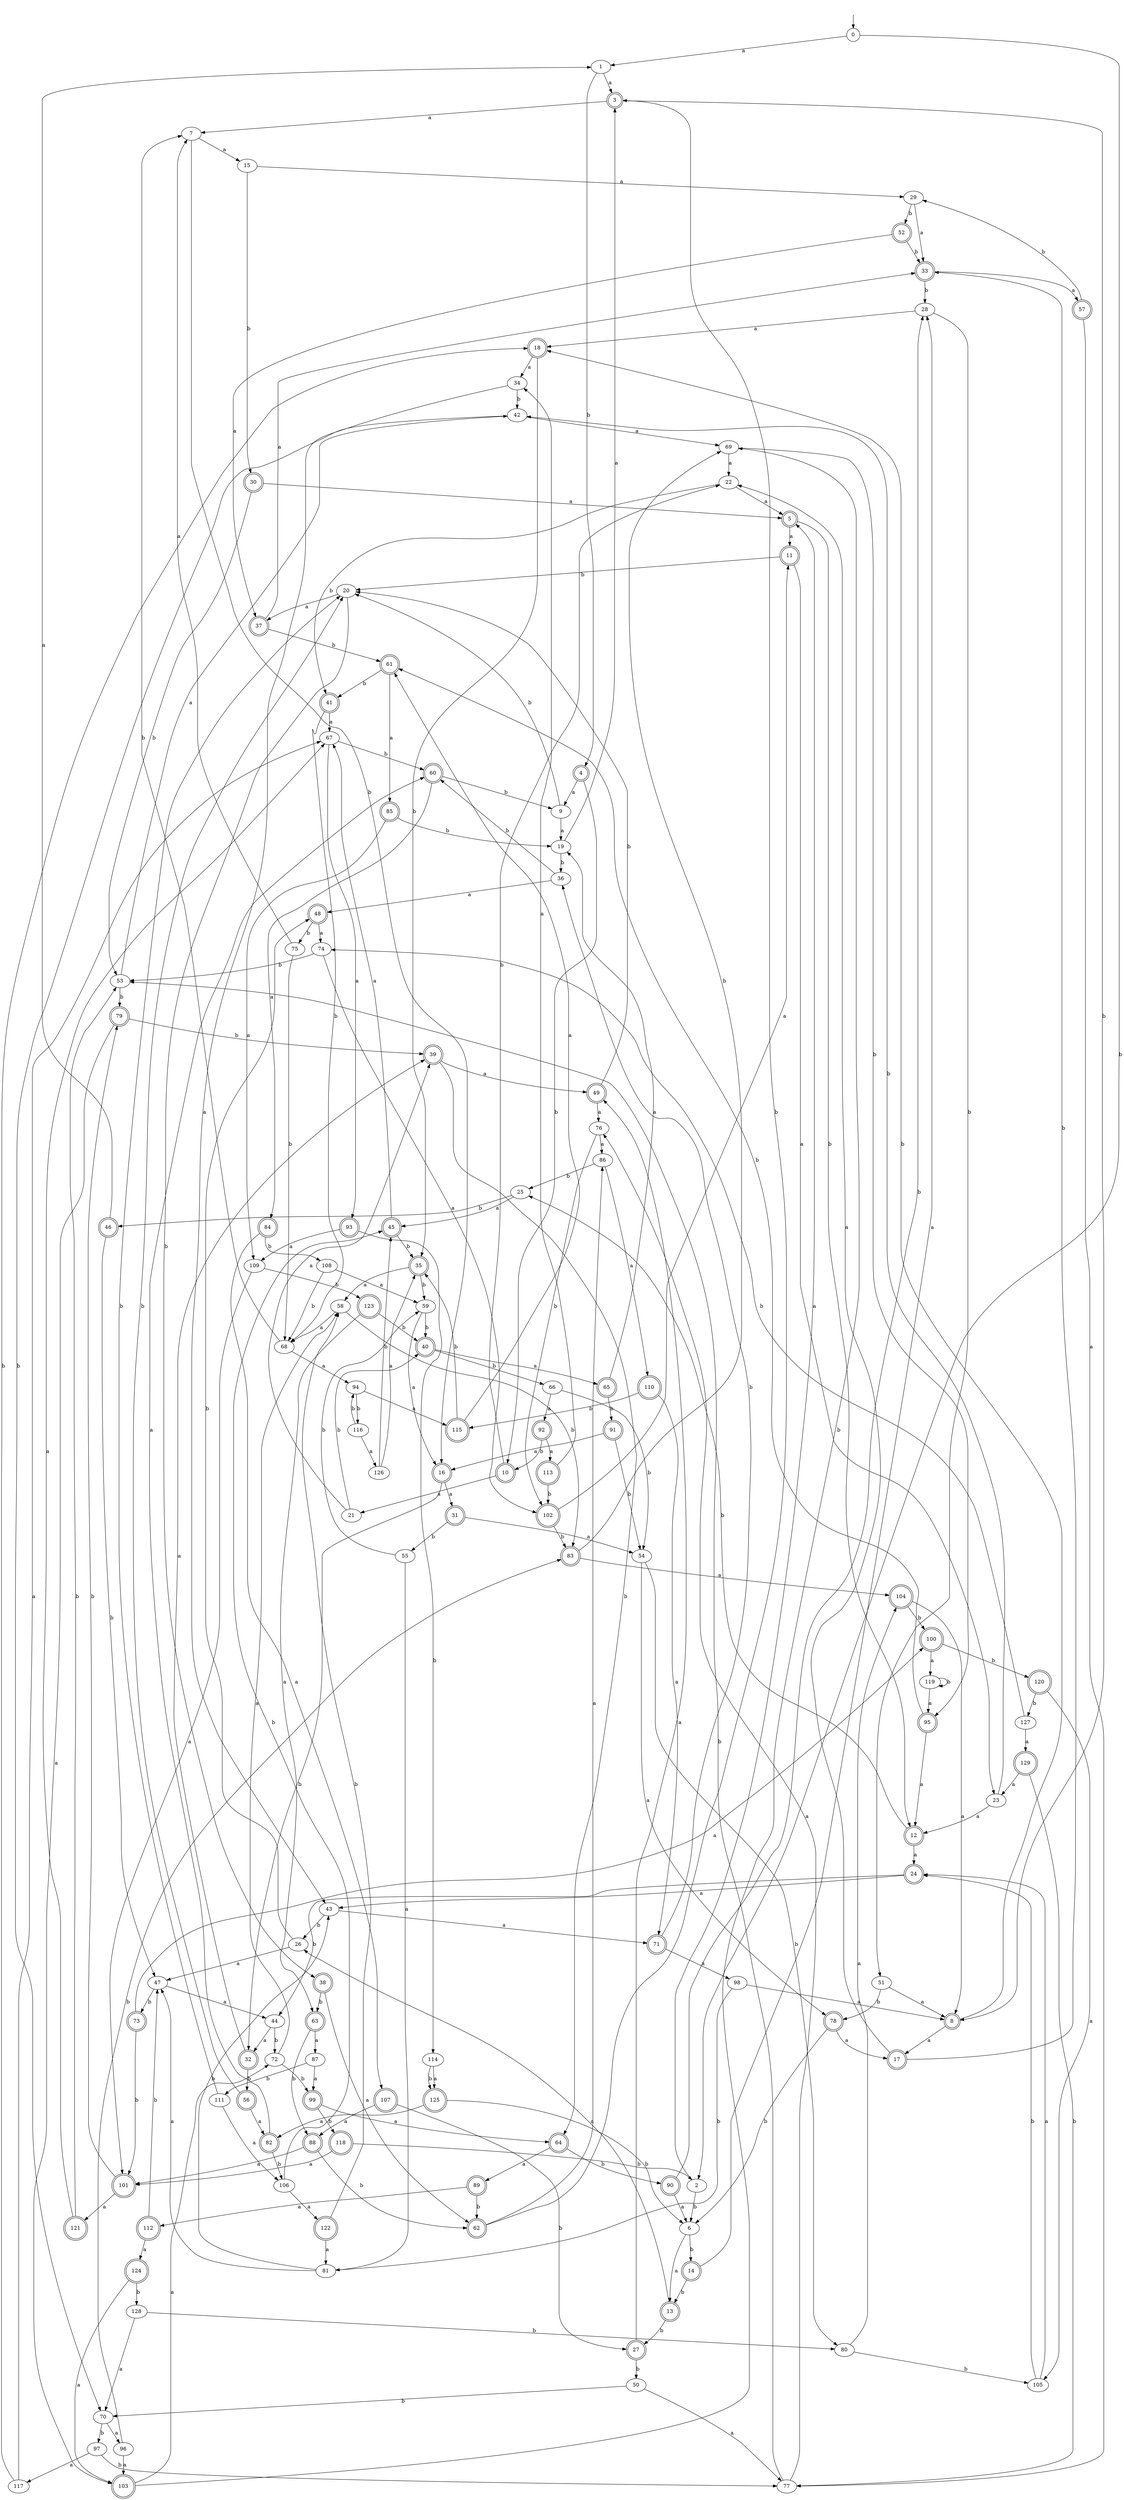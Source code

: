 digraph RandomDFA {
  __start0 [label="", shape=none];
  __start0 -> 0 [label=""];
  0 [shape=circle]
  0 -> 1 [label="a"]
  0 -> 2 [label="b"]
  1
  1 -> 3 [label="a"]
  1 -> 4 [label="b"]
  2
  2 -> 5 [label="a"]
  2 -> 6 [label="b"]
  3 [shape=doublecircle]
  3 -> 7 [label="a"]
  3 -> 8 [label="b"]
  4 [shape=doublecircle]
  4 -> 9 [label="a"]
  4 -> 10 [label="b"]
  5 [shape=doublecircle]
  5 -> 11 [label="a"]
  5 -> 12 [label="b"]
  6
  6 -> 13 [label="a"]
  6 -> 14 [label="b"]
  7
  7 -> 15 [label="a"]
  7 -> 16 [label="b"]
  8 [shape=doublecircle]
  8 -> 17 [label="a"]
  8 -> 18 [label="b"]
  9
  9 -> 19 [label="a"]
  9 -> 20 [label="b"]
  10 [shape=doublecircle]
  10 -> 21 [label="a"]
  10 -> 22 [label="b"]
  11 [shape=doublecircle]
  11 -> 23 [label="a"]
  11 -> 20 [label="b"]
  12 [shape=doublecircle]
  12 -> 24 [label="a"]
  12 -> 25 [label="b"]
  13 [shape=doublecircle]
  13 -> 26 [label="a"]
  13 -> 27 [label="b"]
  14 [shape=doublecircle]
  14 -> 28 [label="a"]
  14 -> 13 [label="b"]
  15
  15 -> 29 [label="a"]
  15 -> 30 [label="b"]
  16 [shape=doublecircle]
  16 -> 31 [label="a"]
  16 -> 32 [label="b"]
  17 [shape=doublecircle]
  17 -> 22 [label="a"]
  17 -> 33 [label="b"]
  18 [shape=doublecircle]
  18 -> 34 [label="a"]
  18 -> 35 [label="b"]
  19
  19 -> 3 [label="a"]
  19 -> 36 [label="b"]
  20
  20 -> 37 [label="a"]
  20 -> 38 [label="b"]
  21
  21 -> 39 [label="a"]
  21 -> 40 [label="b"]
  22
  22 -> 5 [label="a"]
  22 -> 41 [label="b"]
  23
  23 -> 12 [label="a"]
  23 -> 42 [label="b"]
  24 [shape=doublecircle]
  24 -> 43 [label="a"]
  24 -> 44 [label="b"]
  25
  25 -> 45 [label="a"]
  25 -> 46 [label="b"]
  26
  26 -> 47 [label="a"]
  26 -> 48 [label="b"]
  27 [shape=doublecircle]
  27 -> 49 [label="a"]
  27 -> 50 [label="b"]
  28
  28 -> 18 [label="a"]
  28 -> 51 [label="b"]
  29
  29 -> 33 [label="a"]
  29 -> 52 [label="b"]
  30 [shape=doublecircle]
  30 -> 5 [label="a"]
  30 -> 53 [label="b"]
  31 [shape=doublecircle]
  31 -> 54 [label="a"]
  31 -> 55 [label="b"]
  32 [shape=doublecircle]
  32 -> 39 [label="a"]
  32 -> 56 [label="b"]
  33 [shape=doublecircle]
  33 -> 57 [label="a"]
  33 -> 28 [label="b"]
  34
  34 -> 43 [label="a"]
  34 -> 42 [label="b"]
  35 [shape=doublecircle]
  35 -> 58 [label="a"]
  35 -> 59 [label="b"]
  36
  36 -> 48 [label="a"]
  36 -> 60 [label="b"]
  37 [shape=doublecircle]
  37 -> 33 [label="a"]
  37 -> 61 [label="b"]
  38 [shape=doublecircle]
  38 -> 62 [label="a"]
  38 -> 63 [label="b"]
  39 [shape=doublecircle]
  39 -> 49 [label="a"]
  39 -> 64 [label="b"]
  40 [shape=doublecircle]
  40 -> 65 [label="a"]
  40 -> 66 [label="b"]
  41 [shape=doublecircle]
  41 -> 67 [label="a"]
  41 -> 68 [label="b"]
  42
  42 -> 69 [label="a"]
  42 -> 70 [label="b"]
  43
  43 -> 71 [label="a"]
  43 -> 26 [label="b"]
  44
  44 -> 32 [label="a"]
  44 -> 72 [label="b"]
  45 [shape=doublecircle]
  45 -> 67 [label="a"]
  45 -> 35 [label="b"]
  46 [shape=doublecircle]
  46 -> 1 [label="a"]
  46 -> 47 [label="b"]
  47
  47 -> 44 [label="a"]
  47 -> 73 [label="b"]
  48 [shape=doublecircle]
  48 -> 74 [label="a"]
  48 -> 75 [label="b"]
  49 [shape=doublecircle]
  49 -> 76 [label="a"]
  49 -> 20 [label="b"]
  50
  50 -> 77 [label="a"]
  50 -> 70 [label="b"]
  51
  51 -> 8 [label="a"]
  51 -> 78 [label="b"]
  52 [shape=doublecircle]
  52 -> 37 [label="a"]
  52 -> 33 [label="b"]
  53
  53 -> 42 [label="a"]
  53 -> 79 [label="b"]
  54
  54 -> 78 [label="a"]
  54 -> 80 [label="b"]
  55
  55 -> 81 [label="a"]
  55 -> 59 [label="b"]
  56 [shape=doublecircle]
  56 -> 82 [label="a"]
  56 -> 20 [label="b"]
  57 [shape=doublecircle]
  57 -> 77 [label="a"]
  57 -> 29 [label="b"]
  58
  58 -> 68 [label="a"]
  58 -> 83 [label="b"]
  59
  59 -> 16 [label="a"]
  59 -> 40 [label="b"]
  60 [shape=doublecircle]
  60 -> 84 [label="a"]
  60 -> 9 [label="b"]
  61 [shape=doublecircle]
  61 -> 85 [label="a"]
  61 -> 41 [label="b"]
  62 [shape=doublecircle]
  62 -> 86 [label="a"]
  62 -> 3 [label="b"]
  63 [shape=doublecircle]
  63 -> 87 [label="a"]
  63 -> 88 [label="b"]
  64 [shape=doublecircle]
  64 -> 89 [label="a"]
  64 -> 90 [label="b"]
  65 [shape=doublecircle]
  65 -> 19 [label="a"]
  65 -> 91 [label="b"]
  66
  66 -> 92 [label="a"]
  66 -> 54 [label="b"]
  67
  67 -> 93 [label="a"]
  67 -> 60 [label="b"]
  68
  68 -> 94 [label="a"]
  68 -> 7 [label="b"]
  69
  69 -> 22 [label="a"]
  69 -> 95 [label="b"]
  70
  70 -> 96 [label="a"]
  70 -> 97 [label="b"]
  71 [shape=doublecircle]
  71 -> 98 [label="a"]
  71 -> 36 [label="b"]
  72
  72 -> 58 [label="a"]
  72 -> 99 [label="b"]
  73 [shape=doublecircle]
  73 -> 100 [label="a"]
  73 -> 101 [label="b"]
  74
  74 -> 102 [label="a"]
  74 -> 53 [label="b"]
  75
  75 -> 7 [label="a"]
  75 -> 68 [label="b"]
  76
  76 -> 86 [label="a"]
  76 -> 102 [label="b"]
  77
  77 -> 76 [label="a"]
  77 -> 53 [label="b"]
  78 [shape=doublecircle]
  78 -> 17 [label="a"]
  78 -> 6 [label="b"]
  79 [shape=doublecircle]
  79 -> 103 [label="a"]
  79 -> 39 [label="b"]
  80
  80 -> 104 [label="a"]
  80 -> 105 [label="b"]
  81
  81 -> 47 [label="a"]
  81 -> 43 [label="b"]
  82 [shape=doublecircle]
  82 -> 60 [label="a"]
  82 -> 106 [label="b"]
  83 [shape=doublecircle]
  83 -> 104 [label="a"]
  83 -> 69 [label="b"]
  84 [shape=doublecircle]
  84 -> 107 [label="a"]
  84 -> 108 [label="b"]
  85 [shape=doublecircle]
  85 -> 109 [label="a"]
  85 -> 19 [label="b"]
  86
  86 -> 110 [label="a"]
  86 -> 25 [label="b"]
  87
  87 -> 99 [label="a"]
  87 -> 111 [label="b"]
  88 [shape=doublecircle]
  88 -> 101 [label="a"]
  88 -> 62 [label="b"]
  89 [shape=doublecircle]
  89 -> 112 [label="a"]
  89 -> 62 [label="b"]
  90 [shape=doublecircle]
  90 -> 6 [label="a"]
  90 -> 28 [label="b"]
  91 [shape=doublecircle]
  91 -> 16 [label="a"]
  91 -> 54 [label="b"]
  92 [shape=doublecircle]
  92 -> 113 [label="a"]
  92 -> 10 [label="b"]
  93 [shape=doublecircle]
  93 -> 109 [label="a"]
  93 -> 114 [label="b"]
  94
  94 -> 115 [label="a"]
  94 -> 116 [label="b"]
  95 [shape=doublecircle]
  95 -> 12 [label="a"]
  95 -> 61 [label="b"]
  96
  96 -> 103 [label="a"]
  96 -> 83 [label="b"]
  97
  97 -> 117 [label="a"]
  97 -> 77 [label="b"]
  98
  98 -> 8 [label="a"]
  98 -> 81 [label="b"]
  99 [shape=doublecircle]
  99 -> 64 [label="a"]
  99 -> 118 [label="b"]
  100 [shape=doublecircle]
  100 -> 119 [label="a"]
  100 -> 120 [label="b"]
  101 [shape=doublecircle]
  101 -> 121 [label="a"]
  101 -> 79 [label="b"]
  102 [shape=doublecircle]
  102 -> 11 [label="a"]
  102 -> 83 [label="b"]
  103 [shape=doublecircle]
  103 -> 72 [label="a"]
  103 -> 69 [label="b"]
  104 [shape=doublecircle]
  104 -> 8 [label="a"]
  104 -> 100 [label="b"]
  105
  105 -> 24 [label="a"]
  105 -> 24 [label="b"]
  106
  106 -> 122 [label="a"]
  106 -> 45 [label="b"]
  107 [shape=doublecircle]
  107 -> 88 [label="a"]
  107 -> 27 [label="b"]
  108
  108 -> 59 [label="a"]
  108 -> 68 [label="b"]
  109
  109 -> 101 [label="a"]
  109 -> 123 [label="b"]
  110 [shape=doublecircle]
  110 -> 71 [label="a"]
  110 -> 115 [label="b"]
  111
  111 -> 106 [label="a"]
  111 -> 20 [label="b"]
  112 [shape=doublecircle]
  112 -> 124 [label="a"]
  112 -> 47 [label="b"]
  113 [shape=doublecircle]
  113 -> 34 [label="a"]
  113 -> 102 [label="b"]
  114
  114 -> 125 [label="a"]
  114 -> 125 [label="b"]
  115 [shape=doublecircle]
  115 -> 61 [label="a"]
  115 -> 35 [label="b"]
  116
  116 -> 126 [label="a"]
  116 -> 94 [label="b"]
  117
  117 -> 67 [label="a"]
  117 -> 18 [label="b"]
  118 [shape=doublecircle]
  118 -> 101 [label="a"]
  118 -> 2 [label="b"]
  119
  119 -> 95 [label="a"]
  119 -> 119 [label="b"]
  120 [shape=doublecircle]
  120 -> 105 [label="a"]
  120 -> 127 [label="b"]
  121 [shape=doublecircle]
  121 -> 67 [label="a"]
  121 -> 53 [label="b"]
  122 [shape=doublecircle]
  122 -> 81 [label="a"]
  122 -> 58 [label="b"]
  123 [shape=doublecircle]
  123 -> 63 [label="a"]
  123 -> 40 [label="b"]
  124 [shape=doublecircle]
  124 -> 103 [label="a"]
  124 -> 128 [label="b"]
  125 [shape=doublecircle]
  125 -> 82 [label="a"]
  125 -> 6 [label="b"]
  126
  126 -> 35 [label="a"]
  126 -> 45 [label="b"]
  127
  127 -> 129 [label="a"]
  127 -> 74 [label="b"]
  128
  128 -> 70 [label="a"]
  128 -> 80 [label="b"]
  129 [shape=doublecircle]
  129 -> 23 [label="a"]
  129 -> 77 [label="b"]
}
